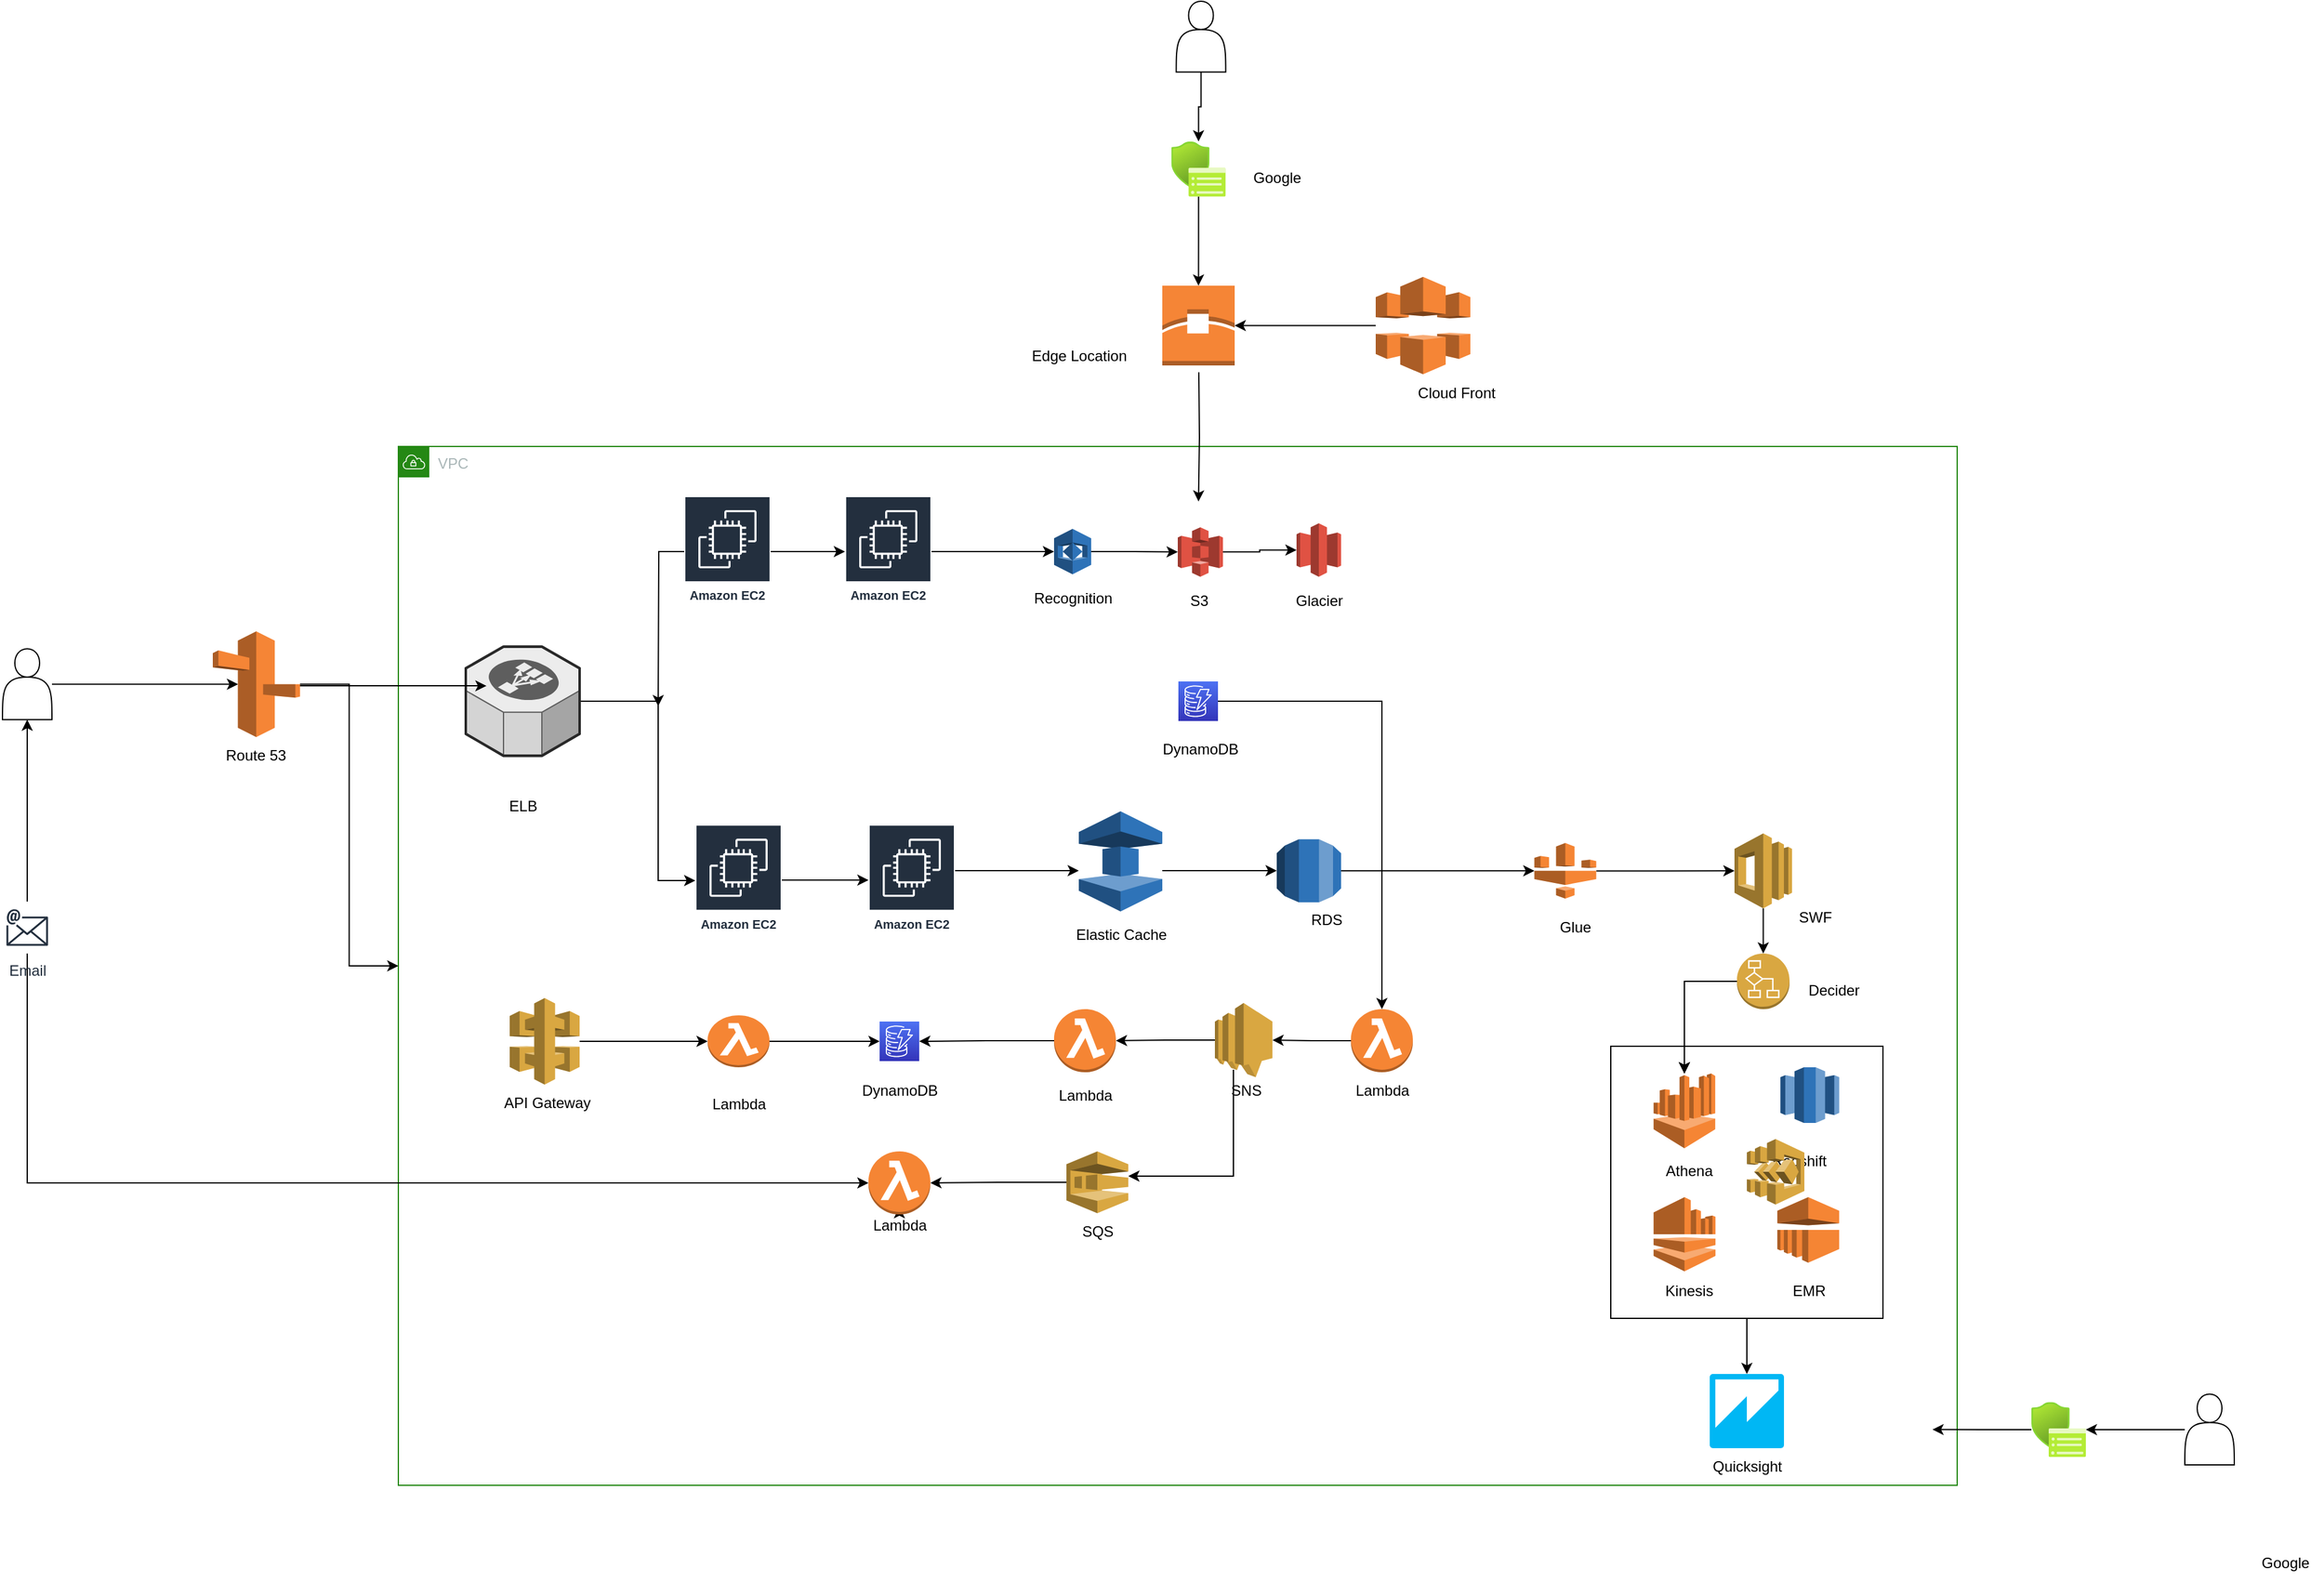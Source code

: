 <mxfile version="21.6.2" type="github" pages="2">
  <diagram id="bi4WlLmfmDqnM7iCbPLg" name="Page-2">
    <mxGraphModel dx="2762" dy="1984" grid="1" gridSize="10" guides="1" tooltips="1" connect="1" arrows="1" fold="1" page="1" pageScale="1" pageWidth="850" pageHeight="1100" math="0" shadow="0">
      <root>
        <mxCell id="0" />
        <mxCell id="1" parent="0" />
        <mxCell id="A6BgvAg_AirVWySVtOZ1-14" value="" style="edgeStyle=orthogonalEdgeStyle;rounded=0;orthogonalLoop=1;jettySize=auto;html=1;" edge="1" parent="1" target="A6BgvAg_AirVWySVtOZ1-5">
          <mxGeometry relative="1" as="geometry">
            <mxPoint x="320" y="250" as="sourcePoint" />
          </mxGeometry>
        </mxCell>
        <mxCell id="A6BgvAg_AirVWySVtOZ1-15" value="" style="edgeStyle=orthogonalEdgeStyle;rounded=0;orthogonalLoop=1;jettySize=auto;html=1;" edge="1" parent="1" source="A6BgvAg_AirVWySVtOZ1-6">
          <mxGeometry relative="1" as="geometry">
            <mxPoint x="390" y="410" as="targetPoint" />
          </mxGeometry>
        </mxCell>
        <mxCell id="A6BgvAg_AirVWySVtOZ1-11" value="" style="edgeStyle=orthogonalEdgeStyle;rounded=0;orthogonalLoop=1;jettySize=auto;html=1;" edge="1" parent="1" source="A6BgvAg_AirVWySVtOZ1-7">
          <mxGeometry relative="1" as="geometry">
            <mxPoint x="240" y="250" as="targetPoint" />
          </mxGeometry>
        </mxCell>
        <mxCell id="A6BgvAg_AirVWySVtOZ1-13" value="" style="edgeStyle=orthogonalEdgeStyle;rounded=0;orthogonalLoop=1;jettySize=auto;html=1;" edge="1" parent="1" source="A6BgvAg_AirVWySVtOZ1-7">
          <mxGeometry relative="1" as="geometry">
            <mxPoint x="240" y="410" as="targetPoint" />
          </mxGeometry>
        </mxCell>
        <mxCell id="A6BgvAg_AirVWySVtOZ1-19" value="" style="edgeStyle=orthogonalEdgeStyle;rounded=0;orthogonalLoop=1;jettySize=auto;html=1;" edge="1" parent="1" source="A6BgvAg_AirVWySVtOZ1-18">
          <mxGeometry relative="1" as="geometry">
            <mxPoint x="70" y="324.1" as="targetPoint" />
          </mxGeometry>
        </mxCell>
        <mxCell id="A6BgvAg_AirVWySVtOZ1-20" value="" style="shape=actor;whiteSpace=wrap;html=1;" vertex="1" parent="1">
          <mxGeometry x="-320" y="233.62" width="40" height="57.25" as="geometry" />
        </mxCell>
        <mxCell id="A6BgvAg_AirVWySVtOZ1-24" value="VPC" style="points=[[0,0],[0.25,0],[0.5,0],[0.75,0],[1,0],[1,0.25],[1,0.5],[1,0.75],[1,1],[0.75,1],[0.5,1],[0.25,1],[0,1],[0,0.75],[0,0.5],[0,0.25]];outlineConnect=0;gradientColor=none;html=1;whiteSpace=wrap;fontSize=12;fontStyle=0;container=1;pointerEvents=0;collapsible=0;recursiveResize=0;shape=mxgraph.aws4.group;grIcon=mxgraph.aws4.group_vpc;strokeColor=#248814;fillColor=none;verticalAlign=top;align=left;spacingLeft=30;fontColor=#AAB7B8;dashed=0;movable=1;resizable=1;rotatable=1;deletable=1;editable=1;locked=0;connectable=1;" vertex="1" parent="1">
          <mxGeometry y="70" width="1260" height="840" as="geometry" />
        </mxCell>
        <mxCell id="A6BgvAg_AirVWySVtOZ1-40" value="" style="outlineConnect=0;dashed=0;verticalLabelPosition=bottom;verticalAlign=top;align=center;html=1;shape=mxgraph.aws3.elasticache;fillColor=#2E73B8;gradientColor=none;" vertex="1" parent="A6BgvAg_AirVWySVtOZ1-24">
          <mxGeometry x="550" y="295" width="67.5" height="81" as="geometry" />
        </mxCell>
        <mxCell id="A6BgvAg_AirVWySVtOZ1-43" value="" style="sketch=0;points=[[0,0,0],[0.25,0,0],[0.5,0,0],[0.75,0,0],[1,0,0],[0,1,0],[0.25,1,0],[0.5,1,0],[0.75,1,0],[1,1,0],[0,0.25,0],[0,0.5,0],[0,0.75,0],[1,0.25,0],[1,0.5,0],[1,0.75,0]];outlineConnect=0;fontColor=#232F3E;gradientColor=#4D72F3;gradientDirection=north;fillColor=#3334B9;strokeColor=#ffffff;dashed=0;verticalLabelPosition=bottom;verticalAlign=top;align=center;html=1;fontSize=10;fontStyle=0;aspect=fixed;shape=mxgraph.aws4.resourceIcon;resIcon=mxgraph.aws4.dynamodb;movable=1;resizable=1;rotatable=1;deletable=1;editable=1;locked=0;connectable=1;" vertex="1" parent="A6BgvAg_AirVWySVtOZ1-24">
          <mxGeometry x="630.5" y="190" width="32" height="32" as="geometry" />
        </mxCell>
        <mxCell id="A6BgvAg_AirVWySVtOZ1-60" value="" style="edgeStyle=orthogonalEdgeStyle;rounded=0;orthogonalLoop=1;jettySize=auto;html=1;" edge="1" parent="A6BgvAg_AirVWySVtOZ1-24" source="A6BgvAg_AirVWySVtOZ1-40" target="A6BgvAg_AirVWySVtOZ1-42">
          <mxGeometry relative="1" as="geometry">
            <Array as="points">
              <mxPoint x="640" y="343" />
              <mxPoint x="640" y="343" />
            </Array>
          </mxGeometry>
        </mxCell>
        <mxCell id="FZ83kSdmjAVGEqHpkHzy-63" value="" style="edgeStyle=orthogonalEdgeStyle;rounded=0;orthogonalLoop=1;jettySize=auto;html=1;entryX=0;entryY=0.5;entryDx=0;entryDy=0;entryPerimeter=0;" edge="1" parent="A6BgvAg_AirVWySVtOZ1-24" source="A6BgvAg_AirVWySVtOZ1-42" target="FZ83kSdmjAVGEqHpkHzy-58">
          <mxGeometry relative="1" as="geometry">
            <mxPoint x="842" y="343.17" as="targetPoint" />
          </mxGeometry>
        </mxCell>
        <mxCell id="A6BgvAg_AirVWySVtOZ1-42" value="" style="outlineConnect=0;dashed=0;verticalLabelPosition=bottom;verticalAlign=top;align=center;html=1;shape=mxgraph.aws3.rds;fillColor=#2E73B8;gradientColor=none;" vertex="1" parent="A6BgvAg_AirVWySVtOZ1-24">
          <mxGeometry x="710" y="317.67" width="52" height="51" as="geometry" />
        </mxCell>
        <mxCell id="FZ83kSdmjAVGEqHpkHzy-174" value="" style="edgeStyle=orthogonalEdgeStyle;rounded=0;orthogonalLoop=1;jettySize=auto;html=1;" edge="1" parent="A6BgvAg_AirVWySVtOZ1-24" source="A6BgvAg_AirVWySVtOZ1-46" target="A6BgvAg_AirVWySVtOZ1-44">
          <mxGeometry relative="1" as="geometry" />
        </mxCell>
        <mxCell id="A6BgvAg_AirVWySVtOZ1-46" value="Amazon EC2" style="sketch=0;outlineConnect=0;fontColor=#232F3E;gradientColor=none;strokeColor=#ffffff;fillColor=#232F3E;dashed=0;verticalLabelPosition=middle;verticalAlign=bottom;align=center;html=1;whiteSpace=wrap;fontSize=10;fontStyle=1;spacing=3;shape=mxgraph.aws4.productIcon;prIcon=mxgraph.aws4.ec2;" vertex="1" parent="A6BgvAg_AirVWySVtOZ1-24">
          <mxGeometry x="240" y="305.67" width="70" height="90" as="geometry" />
        </mxCell>
        <mxCell id="FZ83kSdmjAVGEqHpkHzy-182" value="" style="edgeStyle=orthogonalEdgeStyle;rounded=0;orthogonalLoop=1;jettySize=auto;html=1;" edge="1" parent="A6BgvAg_AirVWySVtOZ1-24" source="A6BgvAg_AirVWySVtOZ1-45" target="FZ83kSdmjAVGEqHpkHzy-4">
          <mxGeometry relative="1" as="geometry" />
        </mxCell>
        <mxCell id="A6BgvAg_AirVWySVtOZ1-45" value="Amazon EC2" style="sketch=0;outlineConnect=0;fontColor=#232F3E;gradientColor=none;strokeColor=#ffffff;fillColor=#232F3E;dashed=0;verticalLabelPosition=middle;verticalAlign=bottom;align=center;html=1;whiteSpace=wrap;fontSize=10;fontStyle=1;spacing=3;shape=mxgraph.aws4.productIcon;prIcon=mxgraph.aws4.ec2;" vertex="1" parent="A6BgvAg_AirVWySVtOZ1-24">
          <mxGeometry x="361" y="40" width="70" height="90" as="geometry" />
        </mxCell>
        <mxCell id="A6BgvAg_AirVWySVtOZ1-44" value="Amazon EC2" style="sketch=0;outlineConnect=0;fontColor=#232F3E;gradientColor=none;strokeColor=#ffffff;fillColor=#232F3E;dashed=0;verticalLabelPosition=middle;verticalAlign=bottom;align=center;html=1;whiteSpace=wrap;fontSize=10;fontStyle=1;spacing=3;shape=mxgraph.aws4.productIcon;prIcon=mxgraph.aws4.ec2;" vertex="1" parent="A6BgvAg_AirVWySVtOZ1-24">
          <mxGeometry x="380" y="305.67" width="70" height="90" as="geometry" />
        </mxCell>
        <mxCell id="A6BgvAg_AirVWySVtOZ1-54" value="" style="edgeStyle=orthogonalEdgeStyle;rounded=0;orthogonalLoop=1;jettySize=auto;html=1;" edge="1" parent="A6BgvAg_AirVWySVtOZ1-24" source="A6BgvAg_AirVWySVtOZ1-44" target="A6BgvAg_AirVWySVtOZ1-40">
          <mxGeometry relative="1" as="geometry">
            <Array as="points">
              <mxPoint x="520" y="343" />
              <mxPoint x="520" y="343" />
            </Array>
          </mxGeometry>
        </mxCell>
        <mxCell id="A6BgvAg_AirVWySVtOZ1-52" value="DynamoDB" style="text;html=1;align=center;verticalAlign=middle;resizable=0;points=[];autosize=1;strokeColor=none;fillColor=none;" vertex="1" parent="A6BgvAg_AirVWySVtOZ1-24">
          <mxGeometry x="608.25" y="230" width="80" height="30" as="geometry" />
        </mxCell>
        <mxCell id="FZ83kSdmjAVGEqHpkHzy-186" value="" style="edgeStyle=orthogonalEdgeStyle;rounded=0;orthogonalLoop=1;jettySize=auto;html=1;" edge="1" parent="A6BgvAg_AirVWySVtOZ1-24" source="FZ83kSdmjAVGEqHpkHzy-1" target="FZ83kSdmjAVGEqHpkHzy-3">
          <mxGeometry relative="1" as="geometry" />
        </mxCell>
        <mxCell id="FZ83kSdmjAVGEqHpkHzy-1" value="" style="outlineConnect=0;dashed=0;verticalLabelPosition=bottom;verticalAlign=top;align=center;html=1;shape=mxgraph.aws3.s3;fillColor=#E05243;gradientColor=none;" vertex="1" parent="A6BgvAg_AirVWySVtOZ1-24">
          <mxGeometry x="630" y="65.32" width="36.5" height="40" as="geometry" />
        </mxCell>
        <mxCell id="FZ83kSdmjAVGEqHpkHzy-3" value="" style="outlineConnect=0;dashed=0;verticalLabelPosition=bottom;verticalAlign=top;align=center;html=1;shape=mxgraph.aws3.glacier;fillColor=#E05243;gradientColor=none;" vertex="1" parent="A6BgvAg_AirVWySVtOZ1-24">
          <mxGeometry x="726" y="62.07" width="36" height="43.25" as="geometry" />
        </mxCell>
        <mxCell id="FZ83kSdmjAVGEqHpkHzy-185" value="" style="edgeStyle=orthogonalEdgeStyle;rounded=0;orthogonalLoop=1;jettySize=auto;html=1;" edge="1" parent="A6BgvAg_AirVWySVtOZ1-24" source="FZ83kSdmjAVGEqHpkHzy-4" target="FZ83kSdmjAVGEqHpkHzy-1">
          <mxGeometry relative="1" as="geometry" />
        </mxCell>
        <mxCell id="FZ83kSdmjAVGEqHpkHzy-4" value="" style="outlineConnect=0;dashed=0;verticalLabelPosition=bottom;verticalAlign=top;align=center;html=1;shape=mxgraph.aws3.rekognition;fillColor=#2E73B8;gradientColor=none;" vertex="1" parent="A6BgvAg_AirVWySVtOZ1-24">
          <mxGeometry x="530" y="66.62" width="30" height="36.75" as="geometry" />
        </mxCell>
        <mxCell id="FZ83kSdmjAVGEqHpkHzy-31" value="" style="edgeStyle=orthogonalEdgeStyle;rounded=0;orthogonalLoop=1;jettySize=auto;html=1;" edge="1" parent="A6BgvAg_AirVWySVtOZ1-24" source="FZ83kSdmjAVGEqHpkHzy-24" target="FZ83kSdmjAVGEqHpkHzy-25">
          <mxGeometry relative="1" as="geometry" />
        </mxCell>
        <mxCell id="FZ83kSdmjAVGEqHpkHzy-24" value="" style="outlineConnect=0;dashed=0;verticalLabelPosition=bottom;verticalAlign=top;align=center;html=1;shape=mxgraph.aws3.api_gateway;fillColor=#D9A741;gradientColor=none;" vertex="1" parent="A6BgvAg_AirVWySVtOZ1-24">
          <mxGeometry x="90" y="446" width="56.5" height="70" as="geometry" />
        </mxCell>
        <mxCell id="FZ83kSdmjAVGEqHpkHzy-32" value="" style="edgeStyle=orthogonalEdgeStyle;rounded=0;orthogonalLoop=1;jettySize=auto;html=1;" edge="1" parent="A6BgvAg_AirVWySVtOZ1-24" source="FZ83kSdmjAVGEqHpkHzy-25" target="FZ83kSdmjAVGEqHpkHzy-26">
          <mxGeometry relative="1" as="geometry" />
        </mxCell>
        <mxCell id="FZ83kSdmjAVGEqHpkHzy-25" value="" style="outlineConnect=0;dashed=0;verticalLabelPosition=bottom;verticalAlign=top;align=center;html=1;shape=mxgraph.aws3.lambda_function;fillColor=#F58534;gradientColor=none;" vertex="1" parent="A6BgvAg_AirVWySVtOZ1-24">
          <mxGeometry x="250" y="460" width="50" height="42" as="geometry" />
        </mxCell>
        <mxCell id="FZ83kSdmjAVGEqHpkHzy-33" value="" style="edgeStyle=orthogonalEdgeStyle;rounded=0;orthogonalLoop=1;jettySize=auto;html=1;" edge="1" parent="A6BgvAg_AirVWySVtOZ1-24" source="FZ83kSdmjAVGEqHpkHzy-27" target="FZ83kSdmjAVGEqHpkHzy-26">
          <mxGeometry relative="1" as="geometry" />
        </mxCell>
        <mxCell id="FZ83kSdmjAVGEqHpkHzy-26" value="" style="sketch=0;points=[[0,0,0],[0.25,0,0],[0.5,0,0],[0.75,0,0],[1,0,0],[0,1,0],[0.25,1,0],[0.5,1,0],[0.75,1,0],[1,1,0],[0,0.25,0],[0,0.5,0],[0,0.75,0],[1,0.25,0],[1,0.5,0],[1,0.75,0]];outlineConnect=0;fontColor=#232F3E;gradientColor=#4D72F3;gradientDirection=north;fillColor=#3334B9;strokeColor=#ffffff;dashed=0;verticalLabelPosition=bottom;verticalAlign=top;align=center;html=1;fontSize=10;fontStyle=0;aspect=fixed;shape=mxgraph.aws4.resourceIcon;resIcon=mxgraph.aws4.dynamodb;movable=1;resizable=1;rotatable=1;deletable=1;editable=1;locked=0;connectable=1;" vertex="1" parent="A6BgvAg_AirVWySVtOZ1-24">
          <mxGeometry x="389" y="465" width="32" height="32" as="geometry" />
        </mxCell>
        <mxCell id="FZ83kSdmjAVGEqHpkHzy-34" value="" style="edgeStyle=orthogonalEdgeStyle;rounded=0;orthogonalLoop=1;jettySize=auto;html=1;" edge="1" parent="A6BgvAg_AirVWySVtOZ1-24" source="FZ83kSdmjAVGEqHpkHzy-28" target="FZ83kSdmjAVGEqHpkHzy-27">
          <mxGeometry relative="1" as="geometry" />
        </mxCell>
        <mxCell id="FZ83kSdmjAVGEqHpkHzy-27" value="" style="outlineConnect=0;dashed=0;verticalLabelPosition=bottom;verticalAlign=top;align=center;html=1;shape=mxgraph.aws3.lambda_function;fillColor=#F58534;gradientColor=none;" vertex="1" parent="A6BgvAg_AirVWySVtOZ1-24">
          <mxGeometry x="530" y="455" width="50" height="51" as="geometry" />
        </mxCell>
        <mxCell id="FZ83kSdmjAVGEqHpkHzy-28" value="" style="outlineConnect=0;dashed=0;verticalLabelPosition=bottom;verticalAlign=top;align=center;html=1;shape=mxgraph.aws3.sns;fillColor=#D9A741;gradientColor=none;" vertex="1" parent="A6BgvAg_AirVWySVtOZ1-24">
          <mxGeometry x="660" y="450" width="46.5" height="60" as="geometry" />
        </mxCell>
        <mxCell id="FZ83kSdmjAVGEqHpkHzy-35" value="" style="edgeStyle=orthogonalEdgeStyle;rounded=0;orthogonalLoop=1;jettySize=auto;html=1;" edge="1" parent="A6BgvAg_AirVWySVtOZ1-24" source="FZ83kSdmjAVGEqHpkHzy-29" target="FZ83kSdmjAVGEqHpkHzy-28">
          <mxGeometry relative="1" as="geometry" />
        </mxCell>
        <mxCell id="FZ83kSdmjAVGEqHpkHzy-29" value="" style="outlineConnect=0;dashed=0;verticalLabelPosition=bottom;verticalAlign=top;align=center;html=1;shape=mxgraph.aws3.lambda_function;fillColor=#F58534;gradientColor=none;" vertex="1" parent="A6BgvAg_AirVWySVtOZ1-24">
          <mxGeometry x="770" y="455" width="50" height="51" as="geometry" />
        </mxCell>
        <mxCell id="FZ83kSdmjAVGEqHpkHzy-38" value="" style="edgeStyle=orthogonalEdgeStyle;rounded=0;orthogonalLoop=1;jettySize=auto;html=1;" edge="1" parent="A6BgvAg_AirVWySVtOZ1-24" source="A6BgvAg_AirVWySVtOZ1-43" target="FZ83kSdmjAVGEqHpkHzy-29">
          <mxGeometry relative="1" as="geometry" />
        </mxCell>
        <mxCell id="FZ83kSdmjAVGEqHpkHzy-41" value="Lambda" style="text;html=1;align=center;verticalAlign=middle;resizable=0;points=[];autosize=1;strokeColor=none;fillColor=none;" vertex="1" parent="A6BgvAg_AirVWySVtOZ1-24">
          <mxGeometry x="520" y="510" width="70" height="30" as="geometry" />
        </mxCell>
        <mxCell id="FZ83kSdmjAVGEqHpkHzy-40" value="Lambda" style="text;html=1;align=center;verticalAlign=middle;resizable=0;points=[];autosize=1;strokeColor=none;fillColor=none;" vertex="1" parent="A6BgvAg_AirVWySVtOZ1-24">
          <mxGeometry x="760" y="506" width="70" height="30" as="geometry" />
        </mxCell>
        <mxCell id="FZ83kSdmjAVGEqHpkHzy-42" value="DynamoDB" style="text;html=1;align=center;verticalAlign=middle;resizable=0;points=[];autosize=1;strokeColor=none;fillColor=none;" vertex="1" parent="A6BgvAg_AirVWySVtOZ1-24">
          <mxGeometry x="365" y="506" width="80" height="30" as="geometry" />
        </mxCell>
        <mxCell id="FZ83kSdmjAVGEqHpkHzy-43" value="API Gateway" style="text;html=1;align=center;verticalAlign=middle;resizable=0;points=[];autosize=1;strokeColor=none;fillColor=none;" vertex="1" parent="A6BgvAg_AirVWySVtOZ1-24">
          <mxGeometry x="75" y="516" width="90" height="30" as="geometry" />
        </mxCell>
        <mxCell id="FZ83kSdmjAVGEqHpkHzy-44" value="SNS" style="text;html=1;align=center;verticalAlign=middle;resizable=0;points=[];autosize=1;strokeColor=none;fillColor=none;" vertex="1" parent="A6BgvAg_AirVWySVtOZ1-24">
          <mxGeometry x="660" y="506" width="50" height="30" as="geometry" />
        </mxCell>
        <mxCell id="FZ83kSdmjAVGEqHpkHzy-51" value="" style="edgeStyle=orthogonalEdgeStyle;rounded=0;orthogonalLoop=1;jettySize=auto;html=1;" edge="1" parent="A6BgvAg_AirVWySVtOZ1-24" source="FZ83kSdmjAVGEqHpkHzy-48" target="FZ83kSdmjAVGEqHpkHzy-49">
          <mxGeometry relative="1" as="geometry">
            <Array as="points">
              <mxPoint x="405" y="590" />
            </Array>
          </mxGeometry>
        </mxCell>
        <mxCell id="FZ83kSdmjAVGEqHpkHzy-53" value="" style="edgeStyle=orthogonalEdgeStyle;rounded=0;orthogonalLoop=1;jettySize=auto;html=1;" edge="1" parent="A6BgvAg_AirVWySVtOZ1-24" source="FZ83kSdmjAVGEqHpkHzy-47" target="FZ83kSdmjAVGEqHpkHzy-48">
          <mxGeometry relative="1" as="geometry" />
        </mxCell>
        <mxCell id="FZ83kSdmjAVGEqHpkHzy-54" value="" style="edgeStyle=orthogonalEdgeStyle;rounded=0;orthogonalLoop=1;jettySize=auto;html=1;exitX=0.3;exitY=-0.067;exitDx=0;exitDy=0;exitPerimeter=0;" edge="1" parent="A6BgvAg_AirVWySVtOZ1-24" source="FZ83kSdmjAVGEqHpkHzy-44" target="FZ83kSdmjAVGEqHpkHzy-47">
          <mxGeometry relative="1" as="geometry">
            <mxPoint x="670" y="595" as="sourcePoint" />
            <Array as="points">
              <mxPoint x="675" y="590" />
            </Array>
          </mxGeometry>
        </mxCell>
        <mxCell id="FZ83kSdmjAVGEqHpkHzy-47" value="" style="outlineConnect=0;dashed=0;verticalLabelPosition=bottom;verticalAlign=top;align=center;html=1;shape=mxgraph.aws3.sqs;fillColor=#D9A741;gradientColor=none;" vertex="1" parent="A6BgvAg_AirVWySVtOZ1-24">
          <mxGeometry x="540" y="570" width="50" height="50" as="geometry" />
        </mxCell>
        <mxCell id="FZ83kSdmjAVGEqHpkHzy-49" value="Lambda" style="text;html=1;align=center;verticalAlign=middle;resizable=0;points=[];autosize=1;strokeColor=none;fillColor=none;" vertex="1" parent="A6BgvAg_AirVWySVtOZ1-24">
          <mxGeometry x="370" y="615" width="70" height="30" as="geometry" />
        </mxCell>
        <mxCell id="FZ83kSdmjAVGEqHpkHzy-50" value="SQS" style="text;html=1;align=center;verticalAlign=middle;resizable=0;points=[];autosize=1;strokeColor=none;fillColor=none;" vertex="1" parent="A6BgvAg_AirVWySVtOZ1-24">
          <mxGeometry x="540" y="620" width="50" height="30" as="geometry" />
        </mxCell>
        <mxCell id="FZ83kSdmjAVGEqHpkHzy-48" value="" style="outlineConnect=0;dashed=0;verticalLabelPosition=bottom;verticalAlign=top;align=center;html=1;shape=mxgraph.aws3.lambda_function;fillColor=#F58534;gradientColor=none;" vertex="1" parent="A6BgvAg_AirVWySVtOZ1-24">
          <mxGeometry x="380" y="570" width="50" height="51" as="geometry" />
        </mxCell>
        <mxCell id="FZ83kSdmjAVGEqHpkHzy-94" value="" style="edgeStyle=orthogonalEdgeStyle;rounded=0;orthogonalLoop=1;jettySize=auto;html=1;" edge="1" parent="A6BgvAg_AirVWySVtOZ1-24" source="FZ83kSdmjAVGEqHpkHzy-58" target="FZ83kSdmjAVGEqHpkHzy-93">
          <mxGeometry relative="1" as="geometry" />
        </mxCell>
        <mxCell id="FZ83kSdmjAVGEqHpkHzy-58" value="" style="outlineConnect=0;dashed=0;verticalLabelPosition=bottom;verticalAlign=top;align=center;html=1;shape=mxgraph.aws3.glue;fillColor=#F58534;gradientColor=none;" vertex="1" parent="A6BgvAg_AirVWySVtOZ1-24">
          <mxGeometry x="918.25" y="320.67" width="50" height="45" as="geometry" />
        </mxCell>
        <mxCell id="FZ83kSdmjAVGEqHpkHzy-20" value="Glacier" style="text;html=1;align=center;verticalAlign=middle;resizable=0;points=[];autosize=1;strokeColor=none;fillColor=none;" vertex="1" parent="A6BgvAg_AirVWySVtOZ1-24">
          <mxGeometry x="714" y="110" width="60" height="30" as="geometry" />
        </mxCell>
        <mxCell id="FZ83kSdmjAVGEqHpkHzy-91" value="" style="edgeStyle=orthogonalEdgeStyle;rounded=0;orthogonalLoop=1;jettySize=auto;html=1;" edge="1" parent="A6BgvAg_AirVWySVtOZ1-24" source="FZ83kSdmjAVGEqHpkHzy-73" target="FZ83kSdmjAVGEqHpkHzy-90">
          <mxGeometry relative="1" as="geometry" />
        </mxCell>
        <mxCell id="FZ83kSdmjAVGEqHpkHzy-73" value="" style="whiteSpace=wrap;html=1;aspect=fixed;" vertex="1" parent="A6BgvAg_AirVWySVtOZ1-24">
          <mxGeometry x="980" y="485" width="220" height="220" as="geometry" />
        </mxCell>
        <mxCell id="FZ83kSdmjAVGEqHpkHzy-89" value="Athena" style="text;html=1;align=center;verticalAlign=middle;resizable=0;points=[];autosize=1;strokeColor=none;fillColor=none;" vertex="1" parent="A6BgvAg_AirVWySVtOZ1-24">
          <mxGeometry x="1012.88" y="571" width="60" height="30" as="geometry" />
        </mxCell>
        <mxCell id="FZ83kSdmjAVGEqHpkHzy-90" value="" style="outlineConnect=0;dashed=0;verticalLabelPosition=bottom;verticalAlign=top;align=center;html=1;shape=mxgraph.aws3.quicksight;fillColor=#00B7F4;gradientColor=none;" vertex="1" parent="A6BgvAg_AirVWySVtOZ1-24">
          <mxGeometry x="1060" y="750" width="60" height="60" as="geometry" />
        </mxCell>
        <mxCell id="FZ83kSdmjAVGEqHpkHzy-92" value="Quicksight&lt;br&gt;" style="text;html=1;align=center;verticalAlign=middle;resizable=0;points=[];autosize=1;strokeColor=none;fillColor=none;" vertex="1" parent="A6BgvAg_AirVWySVtOZ1-24">
          <mxGeometry x="1050" y="810" width="80" height="30" as="geometry" />
        </mxCell>
        <mxCell id="FZ83kSdmjAVGEqHpkHzy-96" value="" style="edgeStyle=orthogonalEdgeStyle;rounded=0;orthogonalLoop=1;jettySize=auto;html=1;" edge="1" parent="A6BgvAg_AirVWySVtOZ1-24" source="FZ83kSdmjAVGEqHpkHzy-93" target="FZ83kSdmjAVGEqHpkHzy-95">
          <mxGeometry relative="1" as="geometry" />
        </mxCell>
        <mxCell id="FZ83kSdmjAVGEqHpkHzy-93" value="" style="outlineConnect=0;dashed=0;verticalLabelPosition=bottom;verticalAlign=top;align=center;html=1;shape=mxgraph.aws3.swf;fillColor=#D9A741;gradientColor=none;" vertex="1" parent="A6BgvAg_AirVWySVtOZ1-24">
          <mxGeometry x="1080" y="312.83" width="46.5" height="60.67" as="geometry" />
        </mxCell>
        <mxCell id="FZ83kSdmjAVGEqHpkHzy-83" value="" style="outlineConnect=0;dashed=0;verticalLabelPosition=bottom;verticalAlign=top;align=center;html=1;shape=mxgraph.aws3.redshift;fillColor=#2E73B8;gradientColor=none;" vertex="1" parent="A6BgvAg_AirVWySVtOZ1-24">
          <mxGeometry x="1117.13" y="502" width="47.5" height="45" as="geometry" />
        </mxCell>
        <mxCell id="FZ83kSdmjAVGEqHpkHzy-86" value="Redshift" style="text;html=1;align=center;verticalAlign=middle;resizable=0;points=[];autosize=1;strokeColor=none;fillColor=none;" vertex="1" parent="A6BgvAg_AirVWySVtOZ1-24">
          <mxGeometry x="1097.13" y="563" width="70" height="30" as="geometry" />
        </mxCell>
        <mxCell id="FZ83kSdmjAVGEqHpkHzy-85" value="" style="outlineConnect=0;dashed=0;verticalLabelPosition=bottom;verticalAlign=top;align=center;html=1;shape=mxgraph.aws3.kinesis;fillColor=#F58534;gradientColor=none;" vertex="1" parent="A6BgvAg_AirVWySVtOZ1-24">
          <mxGeometry x="1014.63" y="607" width="50" height="60" as="geometry" />
        </mxCell>
        <mxCell id="FZ83kSdmjAVGEqHpkHzy-82" value="" style="outlineConnect=0;dashed=0;verticalLabelPosition=bottom;verticalAlign=top;align=center;html=1;shape=mxgraph.aws3.athena;fillColor=#F58534;gradientColor=none;" vertex="1" parent="A6BgvAg_AirVWySVtOZ1-24">
          <mxGeometry x="1014.63" y="507" width="49.79" height="60.5" as="geometry" />
        </mxCell>
        <mxCell id="FZ83kSdmjAVGEqHpkHzy-84" value="" style="outlineConnect=0;dashed=0;verticalLabelPosition=bottom;verticalAlign=top;align=center;html=1;shape=mxgraph.aws3.emr;fillColor=#F58534;gradientColor=none;" vertex="1" parent="A6BgvAg_AirVWySVtOZ1-24">
          <mxGeometry x="1114.63" y="607" width="50" height="53" as="geometry" />
        </mxCell>
        <mxCell id="FZ83kSdmjAVGEqHpkHzy-88" value="EMR" style="text;html=1;align=center;verticalAlign=middle;resizable=0;points=[];autosize=1;strokeColor=none;fillColor=none;" vertex="1" parent="A6BgvAg_AirVWySVtOZ1-24">
          <mxGeometry x="1114.63" y="667.5" width="50" height="30" as="geometry" />
        </mxCell>
        <mxCell id="FZ83kSdmjAVGEqHpkHzy-87" value="Kinesis" style="text;html=1;align=center;verticalAlign=middle;resizable=0;points=[];autosize=1;strokeColor=none;fillColor=none;" vertex="1" parent="A6BgvAg_AirVWySVtOZ1-24">
          <mxGeometry x="1012.88" y="667.5" width="60" height="30" as="geometry" />
        </mxCell>
        <mxCell id="FZ83kSdmjAVGEqHpkHzy-97" value="" style="edgeStyle=orthogonalEdgeStyle;rounded=0;orthogonalLoop=1;jettySize=auto;html=1;" edge="1" parent="A6BgvAg_AirVWySVtOZ1-24" source="FZ83kSdmjAVGEqHpkHzy-95" target="FZ83kSdmjAVGEqHpkHzy-82">
          <mxGeometry relative="1" as="geometry" />
        </mxCell>
        <mxCell id="FZ83kSdmjAVGEqHpkHzy-98" value="" style="edgeStyle=orthogonalEdgeStyle;rounded=0;orthogonalLoop=1;jettySize=auto;html=1;" edge="1" parent="A6BgvAg_AirVWySVtOZ1-24" source="FZ83kSdmjAVGEqHpkHzy-95" target="FZ83kSdmjAVGEqHpkHzy-82">
          <mxGeometry relative="1" as="geometry" />
        </mxCell>
        <mxCell id="FZ83kSdmjAVGEqHpkHzy-99" value="" style="edgeStyle=orthogonalEdgeStyle;rounded=0;orthogonalLoop=1;jettySize=auto;html=1;" edge="1" parent="A6BgvAg_AirVWySVtOZ1-24" source="FZ83kSdmjAVGEqHpkHzy-95" target="FZ83kSdmjAVGEqHpkHzy-82">
          <mxGeometry relative="1" as="geometry" />
        </mxCell>
        <mxCell id="FZ83kSdmjAVGEqHpkHzy-95" value="" style="outlineConnect=0;dashed=0;verticalLabelPosition=bottom;verticalAlign=top;align=center;html=1;shape=mxgraph.aws3.decider;fillColor=#D9A741;gradientColor=none;" vertex="1" parent="A6BgvAg_AirVWySVtOZ1-24">
          <mxGeometry x="1082" y="410" width="42.5" height="45" as="geometry" />
        </mxCell>
        <mxCell id="FZ83kSdmjAVGEqHpkHzy-64" value="Glue" style="text;html=1;align=center;verticalAlign=middle;resizable=0;points=[];autosize=1;strokeColor=none;fillColor=none;" vertex="1" parent="A6BgvAg_AirVWySVtOZ1-24">
          <mxGeometry x="926" y="373.5" width="50" height="30" as="geometry" />
        </mxCell>
        <mxCell id="FZ83kSdmjAVGEqHpkHzy-19" value="S3" style="text;html=1;align=center;verticalAlign=middle;resizable=0;points=[];autosize=1;strokeColor=none;fillColor=none;" vertex="1" parent="A6BgvAg_AirVWySVtOZ1-24">
          <mxGeometry x="626.5" y="110.0" width="40" height="30" as="geometry" />
        </mxCell>
        <mxCell id="FZ83kSdmjAVGEqHpkHzy-21" value="Recognition" style="text;html=1;align=center;verticalAlign=middle;resizable=0;points=[];autosize=1;strokeColor=none;fillColor=none;" vertex="1" parent="A6BgvAg_AirVWySVtOZ1-24">
          <mxGeometry x="500" y="107.94" width="90" height="30" as="geometry" />
        </mxCell>
        <mxCell id="FZ83kSdmjAVGEqHpkHzy-173" value="" style="edgeStyle=orthogonalEdgeStyle;rounded=0;orthogonalLoop=1;jettySize=auto;html=1;" edge="1" parent="A6BgvAg_AirVWySVtOZ1-24" source="A6BgvAg_AirVWySVtOZ1-28" target="A6BgvAg_AirVWySVtOZ1-45">
          <mxGeometry relative="1" as="geometry" />
        </mxCell>
        <mxCell id="FZ83kSdmjAVGEqHpkHzy-191" value="" style="edgeStyle=orthogonalEdgeStyle;rounded=0;orthogonalLoop=1;jettySize=auto;html=1;" edge="1" parent="A6BgvAg_AirVWySVtOZ1-24" source="A6BgvAg_AirVWySVtOZ1-28">
          <mxGeometry relative="1" as="geometry">
            <mxPoint x="210" y="210" as="targetPoint" />
          </mxGeometry>
        </mxCell>
        <mxCell id="A6BgvAg_AirVWySVtOZ1-28" value="Amazon EC2" style="sketch=0;outlineConnect=0;fontColor=#232F3E;gradientColor=none;strokeColor=#ffffff;fillColor=#232F3E;dashed=0;verticalLabelPosition=middle;verticalAlign=bottom;align=center;html=1;whiteSpace=wrap;fontSize=10;fontStyle=1;spacing=3;shape=mxgraph.aws4.productIcon;prIcon=mxgraph.aws4.ec2;" vertex="1" parent="A6BgvAg_AirVWySVtOZ1-24">
          <mxGeometry x="231" y="40" width="70" height="90" as="geometry" />
        </mxCell>
        <mxCell id="FZ83kSdmjAVGEqHpkHzy-39" value="Lambda" style="text;html=1;align=center;verticalAlign=middle;resizable=0;points=[];autosize=1;strokeColor=none;fillColor=none;" vertex="1" parent="A6BgvAg_AirVWySVtOZ1-24">
          <mxGeometry x="240" y="517" width="70" height="30" as="geometry" />
        </mxCell>
        <mxCell id="FZ83kSdmjAVGEqHpkHzy-167" value="SWF" style="text;html=1;align=center;verticalAlign=middle;resizable=0;points=[];autosize=1;strokeColor=none;fillColor=none;" vertex="1" parent="A6BgvAg_AirVWySVtOZ1-24">
          <mxGeometry x="1120" y="365.67" width="50" height="30" as="geometry" />
        </mxCell>
        <mxCell id="FZ83kSdmjAVGEqHpkHzy-168" value="Decider" style="text;html=1;align=center;verticalAlign=middle;resizable=0;points=[];autosize=1;strokeColor=none;fillColor=none;" vertex="1" parent="A6BgvAg_AirVWySVtOZ1-24">
          <mxGeometry x="1130" y="425" width="60" height="30" as="geometry" />
        </mxCell>
        <mxCell id="FZ83kSdmjAVGEqHpkHzy-188" value="" style="edgeStyle=orthogonalEdgeStyle;rounded=0;orthogonalLoop=1;jettySize=auto;html=1;" edge="1" parent="A6BgvAg_AirVWySVtOZ1-24" source="A6BgvAg_AirVWySVtOZ1-32" target="A6BgvAg_AirVWySVtOZ1-46">
          <mxGeometry relative="1" as="geometry">
            <mxPoint x="226.5" y="205.995" as="targetPoint" />
            <Array as="points">
              <mxPoint x="210" y="206" />
              <mxPoint x="210" y="351" />
            </Array>
          </mxGeometry>
        </mxCell>
        <mxCell id="A6BgvAg_AirVWySVtOZ1-32" value="" style="verticalLabelPosition=bottom;html=1;verticalAlign=top;strokeWidth=1;align=center;outlineConnect=0;dashed=0;outlineConnect=0;shape=mxgraph.aws3d.elasticLoadBalancing;fillColor=#ECECEC;strokeColor=#5E5E5E;aspect=fixed;" vertex="1" parent="A6BgvAg_AirVWySVtOZ1-24">
          <mxGeometry x="54.5" y="161.91" width="92" height="88.17" as="geometry" />
        </mxCell>
        <mxCell id="A6BgvAg_AirVWySVtOZ1-26" value="ELB" style="text;strokeColor=none;align=center;fillColor=none;html=1;verticalAlign=middle;whiteSpace=wrap;rounded=0;" vertex="1" parent="A6BgvAg_AirVWySVtOZ1-24">
          <mxGeometry x="70.5" y="275.67" width="60" height="30" as="geometry" />
        </mxCell>
        <mxCell id="A6BgvAg_AirVWySVtOZ1-49" value="Elastic Cache" style="text;html=1;align=center;verticalAlign=middle;resizable=0;points=[];autosize=1;strokeColor=none;fillColor=none;" vertex="1" parent="A6BgvAg_AirVWySVtOZ1-24">
          <mxGeometry x="533.75" y="380" width="100" height="30" as="geometry" />
        </mxCell>
        <mxCell id="A6BgvAg_AirVWySVtOZ1-25" value="Route 53" style="text;strokeColor=none;align=center;fillColor=none;html=1;verticalAlign=middle;whiteSpace=wrap;rounded=0;" vertex="1" parent="1">
          <mxGeometry x="-144.75" y="305" width="60" height="30" as="geometry" />
        </mxCell>
        <mxCell id="A6BgvAg_AirVWySVtOZ1-34" value="" style="edgeStyle=orthogonalEdgeStyle;rounded=0;orthogonalLoop=1;jettySize=auto;html=1;" edge="1" parent="1" source="A6BgvAg_AirVWySVtOZ1-33">
          <mxGeometry relative="1" as="geometry">
            <mxPoint x="71.25" y="263.567" as="targetPoint" />
            <Array as="points">
              <mxPoint x="-1" y="263.5" />
              <mxPoint x="-1" y="263.5" />
            </Array>
          </mxGeometry>
        </mxCell>
        <mxCell id="A6BgvAg_AirVWySVtOZ1-35" value="" style="edgeStyle=orthogonalEdgeStyle;rounded=0;orthogonalLoop=1;jettySize=auto;html=1;entryX=0.29;entryY=0.5;entryDx=0;entryDy=0;entryPerimeter=0;" edge="1" parent="1" source="A6BgvAg_AirVWySVtOZ1-20" target="A6BgvAg_AirVWySVtOZ1-33">
          <mxGeometry relative="1" as="geometry">
            <mxPoint x="-170" y="324" as="sourcePoint" />
            <mxPoint x="-39.555" y="324.09" as="targetPoint" />
          </mxGeometry>
        </mxCell>
        <mxCell id="FZ83kSdmjAVGEqHpkHzy-187" value="" style="edgeStyle=orthogonalEdgeStyle;rounded=0;orthogonalLoop=1;jettySize=auto;html=1;" edge="1" parent="1" source="A6BgvAg_AirVWySVtOZ1-33" target="A6BgvAg_AirVWySVtOZ1-24">
          <mxGeometry relative="1" as="geometry">
            <mxPoint x="-114.75" y="385" as="targetPoint" />
          </mxGeometry>
        </mxCell>
        <mxCell id="A6BgvAg_AirVWySVtOZ1-33" value="" style="outlineConnect=0;dashed=0;verticalLabelPosition=bottom;verticalAlign=top;align=center;html=1;shape=mxgraph.aws3.route_53;fillColor=#F58536;gradientColor=none;" vertex="1" parent="1">
          <mxGeometry x="-150" y="219.5" width="70.5" height="85.5" as="geometry" />
        </mxCell>
        <mxCell id="A6BgvAg_AirVWySVtOZ1-50" value="RDS" style="text;html=1;align=center;verticalAlign=middle;resizable=0;points=[];autosize=1;strokeColor=none;fillColor=none;" vertex="1" parent="1">
          <mxGeometry x="725" y="438" width="50" height="30" as="geometry" />
        </mxCell>
        <mxCell id="FZ83kSdmjAVGEqHpkHzy-23" value="" style="edgeStyle=orthogonalEdgeStyle;rounded=0;orthogonalLoop=1;jettySize=auto;html=1;" edge="1" parent="1" source="FZ83kSdmjAVGEqHpkHzy-22" target="A6BgvAg_AirVWySVtOZ1-20">
          <mxGeometry relative="1" as="geometry" />
        </mxCell>
        <mxCell id="FZ83kSdmjAVGEqHpkHzy-171" value="" style="edgeStyle=orthogonalEdgeStyle;rounded=0;orthogonalLoop=1;jettySize=auto;html=1;entryX=0;entryY=0.5;entryDx=0;entryDy=0;entryPerimeter=0;" edge="1" parent="1" source="FZ83kSdmjAVGEqHpkHzy-22" target="FZ83kSdmjAVGEqHpkHzy-48">
          <mxGeometry relative="1" as="geometry">
            <mxPoint x="-190" y="640" as="targetPoint" />
            <Array as="points">
              <mxPoint x="-300" y="666" />
            </Array>
          </mxGeometry>
        </mxCell>
        <mxCell id="FZ83kSdmjAVGEqHpkHzy-22" value="Email" style="sketch=0;outlineConnect=0;fontColor=#232F3E;gradientColor=none;strokeColor=#232F3E;fillColor=#ffffff;dashed=0;verticalLabelPosition=bottom;verticalAlign=top;align=center;html=1;fontSize=12;fontStyle=0;aspect=fixed;shape=mxgraph.aws4.resourceIcon;resIcon=mxgraph.aws4.email;" vertex="1" parent="1">
          <mxGeometry x="-321" y="438" width="42" height="42" as="geometry" />
        </mxCell>
        <mxCell id="FZ83kSdmjAVGEqHpkHzy-169" value="" style="outlineConnect=0;dashed=0;verticalLabelPosition=bottom;verticalAlign=top;align=center;html=1;shape=mxgraph.aws3.step_functions;fillColor=#D9A741;gradientColor=none;" vertex="1" parent="1">
          <mxGeometry x="1090" y="630" width="46.5" height="53" as="geometry" />
        </mxCell>
        <mxCell id="FZ83kSdmjAVGEqHpkHzy-203" value="" style="edgeStyle=orthogonalEdgeStyle;rounded=0;orthogonalLoop=1;jettySize=auto;html=1;" edge="1" parent="1" source="FZ83kSdmjAVGEqHpkHzy-192" target="FZ83kSdmjAVGEqHpkHzy-193">
          <mxGeometry relative="1" as="geometry" />
        </mxCell>
        <mxCell id="FZ83kSdmjAVGEqHpkHzy-192" value="" style="shape=actor;whiteSpace=wrap;html=1;" vertex="1" parent="1">
          <mxGeometry x="628.75" y="-290" width="40" height="57.25" as="geometry" />
        </mxCell>
        <mxCell id="FZ83kSdmjAVGEqHpkHzy-202" value="" style="edgeStyle=orthogonalEdgeStyle;rounded=0;orthogonalLoop=1;jettySize=auto;html=1;" edge="1" parent="1" source="FZ83kSdmjAVGEqHpkHzy-193" target="FZ83kSdmjAVGEqHpkHzy-195">
          <mxGeometry relative="1" as="geometry" />
        </mxCell>
        <mxCell id="FZ83kSdmjAVGEqHpkHzy-193" value="" style="image;aspect=fixed;html=1;points=[];align=center;fontSize=12;image=img/lib/azure2/intune/Device_Security_Google.svg;" vertex="1" parent="1">
          <mxGeometry x="624.75" y="-176.65" width="44" height="44.65" as="geometry" />
        </mxCell>
        <mxCell id="FZ83kSdmjAVGEqHpkHzy-197" value="" style="edgeStyle=orthogonalEdgeStyle;rounded=0;orthogonalLoop=1;jettySize=auto;html=1;" edge="1" parent="1">
          <mxGeometry relative="1" as="geometry">
            <mxPoint x="646.75" y="114.5" as="targetPoint" />
            <mxPoint x="647" y="10" as="sourcePoint" />
          </mxGeometry>
        </mxCell>
        <mxCell id="FZ83kSdmjAVGEqHpkHzy-195" value="" style="outlineConnect=0;dashed=0;verticalLabelPosition=bottom;verticalAlign=top;align=center;html=1;shape=mxgraph.aws3.edge_location;fillColor=#F58536;gradientColor=none;" vertex="1" parent="1">
          <mxGeometry x="617.5" y="-60" width="58.5" height="64.5" as="geometry" />
        </mxCell>
        <mxCell id="FZ83kSdmjAVGEqHpkHzy-198" value="" style="edgeStyle=orthogonalEdgeStyle;rounded=0;orthogonalLoop=1;jettySize=auto;html=1;" edge="1" parent="1" source="FZ83kSdmjAVGEqHpkHzy-196" target="FZ83kSdmjAVGEqHpkHzy-195">
          <mxGeometry relative="1" as="geometry" />
        </mxCell>
        <mxCell id="FZ83kSdmjAVGEqHpkHzy-196" value="" style="outlineConnect=0;dashed=0;verticalLabelPosition=bottom;verticalAlign=top;align=center;html=1;shape=mxgraph.aws3.cloudfront;fillColor=#F58536;gradientColor=none;" vertex="1" parent="1">
          <mxGeometry x="790" y="-67.12" width="76.5" height="78.75" as="geometry" />
        </mxCell>
        <mxCell id="FZ83kSdmjAVGEqHpkHzy-199" value="Edge Location" style="text;html=1;align=center;verticalAlign=middle;resizable=0;points=[];autosize=1;strokeColor=none;fillColor=none;" vertex="1" parent="1">
          <mxGeometry x="500" y="-18.37" width="100" height="30" as="geometry" />
        </mxCell>
        <mxCell id="FZ83kSdmjAVGEqHpkHzy-200" value="Cloud Front" style="text;html=1;align=center;verticalAlign=middle;resizable=0;points=[];autosize=1;strokeColor=none;fillColor=none;" vertex="1" parent="1">
          <mxGeometry x="810" y="11.63" width="90" height="30" as="geometry" />
        </mxCell>
        <mxCell id="FZ83kSdmjAVGEqHpkHzy-201" value="Google" style="text;html=1;align=center;verticalAlign=middle;resizable=0;points=[];autosize=1;strokeColor=none;fillColor=none;" vertex="1" parent="1">
          <mxGeometry x="680" y="-162" width="60" height="30" as="geometry" />
        </mxCell>
        <mxCell id="FZ83kSdmjAVGEqHpkHzy-208" value="" style="edgeStyle=orthogonalEdgeStyle;rounded=0;orthogonalLoop=1;jettySize=auto;html=1;" edge="1" parent="1" source="FZ83kSdmjAVGEqHpkHzy-204" target="FZ83kSdmjAVGEqHpkHzy-205">
          <mxGeometry relative="1" as="geometry" />
        </mxCell>
        <mxCell id="FZ83kSdmjAVGEqHpkHzy-204" value="" style="shape=actor;whiteSpace=wrap;html=1;" vertex="1" parent="1">
          <mxGeometry x="1444" y="836.3" width="40" height="57.25" as="geometry" />
        </mxCell>
        <mxCell id="FZ83kSdmjAVGEqHpkHzy-210" value="" style="edgeStyle=orthogonalEdgeStyle;rounded=0;orthogonalLoop=1;jettySize=auto;html=1;" edge="1" parent="1" source="FZ83kSdmjAVGEqHpkHzy-205">
          <mxGeometry relative="1" as="geometry">
            <mxPoint x="1240" y="864.925" as="targetPoint" />
          </mxGeometry>
        </mxCell>
        <mxCell id="FZ83kSdmjAVGEqHpkHzy-205" value="" style="image;aspect=fixed;html=1;points=[];align=center;fontSize=12;image=img/lib/azure2/intune/Device_Security_Google.svg;" vertex="1" parent="1">
          <mxGeometry x="1320" y="842.6" width="44" height="44.65" as="geometry" />
        </mxCell>
        <mxCell id="FZ83kSdmjAVGEqHpkHzy-206" value="Google" style="text;html=1;align=center;verticalAlign=middle;resizable=0;points=[];autosize=1;strokeColor=none;fillColor=none;" vertex="1" parent="1">
          <mxGeometry x="1495.25" y="958" width="60" height="30" as="geometry" />
        </mxCell>
      </root>
    </mxGraphModel>
  </diagram>
  <diagram name="High level" id="SOD3_kkC99ipHBAxkCrn">
    <mxGraphModel dx="1194" dy="663" grid="1" gridSize="10" guides="1" tooltips="1" connect="1" arrows="1" fold="1" page="1" pageScale="1" pageWidth="850" pageHeight="1100" math="0" shadow="0">
      <root>
        <mxCell id="0" />
        <mxCell id="1" parent="0" />
        <mxCell id="U_P5BQD1fZHhyBIQVPzg-15" value="" style="rounded=0;whiteSpace=wrap;html=1;dashed=1;" parent="1" vertex="1">
          <mxGeometry x="40" y="310" width="710" height="530" as="geometry" />
        </mxCell>
        <mxCell id="U_P5BQD1fZHhyBIQVPzg-31" value="" style="edgeStyle=orthogonalEdgeStyle;rounded=0;orthogonalLoop=1;jettySize=auto;html=1;" parent="1" source="U_P5BQD1fZHhyBIQVPzg-16" target="U_P5BQD1fZHhyBIQVPzg-17" edge="1">
          <mxGeometry relative="1" as="geometry" />
        </mxCell>
        <mxCell id="U_P5BQD1fZHhyBIQVPzg-16" value="&lt;font face=&quot;Verdana&quot;&gt;Presentation&amp;nbsp;&lt;/font&gt;" style="rounded=0;whiteSpace=wrap;html=1;direction=south;" parent="1" vertex="1">
          <mxGeometry x="80" y="420" width="90" height="200" as="geometry" />
        </mxCell>
        <mxCell id="U_P5BQD1fZHhyBIQVPzg-32" value="" style="edgeStyle=orthogonalEdgeStyle;rounded=0;orthogonalLoop=1;jettySize=auto;html=1;" parent="1" source="U_P5BQD1fZHhyBIQVPzg-17" target="U_P5BQD1fZHhyBIQVPzg-23" edge="1">
          <mxGeometry relative="1" as="geometry">
            <Array as="points">
              <mxPoint x="340" y="580" />
              <mxPoint x="340" y="580" />
            </Array>
          </mxGeometry>
        </mxCell>
        <mxCell id="U_P5BQD1fZHhyBIQVPzg-17" value="&lt;font face=&quot;Verdana&quot;&gt;Business &lt;br&gt;Logic&lt;/font&gt;" style="rounded=0;whiteSpace=wrap;html=1;direction=south;" parent="1" vertex="1">
          <mxGeometry x="230" y="420" width="90" height="200" as="geometry" />
        </mxCell>
        <mxCell id="U_P5BQD1fZHhyBIQVPzg-18" value="" style="rounded=1;whiteSpace=wrap;html=1;" parent="1" vertex="1">
          <mxGeometry x="110" y="330" width="600" height="60" as="geometry" />
        </mxCell>
        <mxCell id="U_P5BQD1fZHhyBIQVPzg-20" value="&lt;font face=&quot;Verdana&quot;&gt;Private Neetwork&lt;/font&gt;" style="text;html=1;strokeColor=none;fillColor=none;align=center;verticalAlign=middle;whiteSpace=wrap;rounded=0;" parent="1" vertex="1">
          <mxGeometry x="60" y="290" width="140" height="30" as="geometry" />
        </mxCell>
        <mxCell id="U_P5BQD1fZHhyBIQVPzg-22" value="&lt;font face=&quot;Verdana&quot;&gt;Monitoring&lt;/font&gt;" style="text;html=1;strokeColor=none;fillColor=none;align=center;verticalAlign=middle;whiteSpace=wrap;rounded=0;" parent="1" vertex="1">
          <mxGeometry x="285" y="345" width="140" height="30" as="geometry" />
        </mxCell>
        <mxCell id="U_P5BQD1fZHhyBIQVPzg-37" value="" style="edgeStyle=orthogonalEdgeStyle;rounded=0;orthogonalLoop=1;jettySize=auto;html=1;" parent="1" source="U_P5BQD1fZHhyBIQVPzg-23" target="U_P5BQD1fZHhyBIQVPzg-25" edge="1">
          <mxGeometry relative="1" as="geometry" />
        </mxCell>
        <mxCell id="U_P5BQD1fZHhyBIQVPzg-23" value="&lt;font face=&quot;Verdana&quot;&gt;Data storage&lt;/font&gt;" style="whiteSpace=wrap;html=1;aspect=fixed;" parent="1" vertex="1">
          <mxGeometry x="380" y="540" width="110" height="110" as="geometry" />
        </mxCell>
        <mxCell id="U_P5BQD1fZHhyBIQVPzg-36" style="edgeStyle=orthogonalEdgeStyle;rounded=0;orthogonalLoop=1;jettySize=auto;html=1;" parent="1" target="U_P5BQD1fZHhyBIQVPzg-24" edge="1">
          <mxGeometry relative="1" as="geometry">
            <mxPoint x="320" y="460" as="sourcePoint" />
            <Array as="points">
              <mxPoint x="320" y="460" />
            </Array>
          </mxGeometry>
        </mxCell>
        <mxCell id="U_P5BQD1fZHhyBIQVPzg-24" value="&lt;font face=&quot;Verdana&quot;&gt;Storage&lt;/font&gt;" style="rounded=0;whiteSpace=wrap;html=1;" parent="1" vertex="1">
          <mxGeometry x="590" y="430" width="120" height="60" as="geometry" />
        </mxCell>
        <mxCell id="U_P5BQD1fZHhyBIQVPzg-25" value="Data Source" style="whiteSpace=wrap;html=1;aspect=fixed;" parent="1" vertex="1">
          <mxGeometry x="600" y="540" width="110" height="110" as="geometry" />
        </mxCell>
        <mxCell id="U_P5BQD1fZHhyBIQVPzg-26" value="&lt;font face=&quot;Verdana&quot;&gt;Communication&amp;nbsp;&lt;/font&gt;" style="rounded=0;whiteSpace=wrap;html=1;" parent="1" vertex="1">
          <mxGeometry x="80" y="676" width="630" height="60" as="geometry" />
        </mxCell>
        <mxCell id="U_P5BQD1fZHhyBIQVPzg-27" value="&lt;font face=&quot;Verdana&quot;&gt;Security&lt;/font&gt;" style="rounded=0;whiteSpace=wrap;html=1;" parent="1" vertex="1">
          <mxGeometry x="80" y="756" width="630" height="60" as="geometry" />
        </mxCell>
        <mxCell id="U_P5BQD1fZHhyBIQVPzg-30" value="&lt;font face=&quot;Verdana&quot;&gt;Development&amp;nbsp; cycle&lt;/font&gt;" style="rounded=0;whiteSpace=wrap;html=1;direction=south;" parent="1" vertex="1">
          <mxGeometry x="780" y="310" width="100" height="530" as="geometry" />
        </mxCell>
      </root>
    </mxGraphModel>
  </diagram>
</mxfile>
